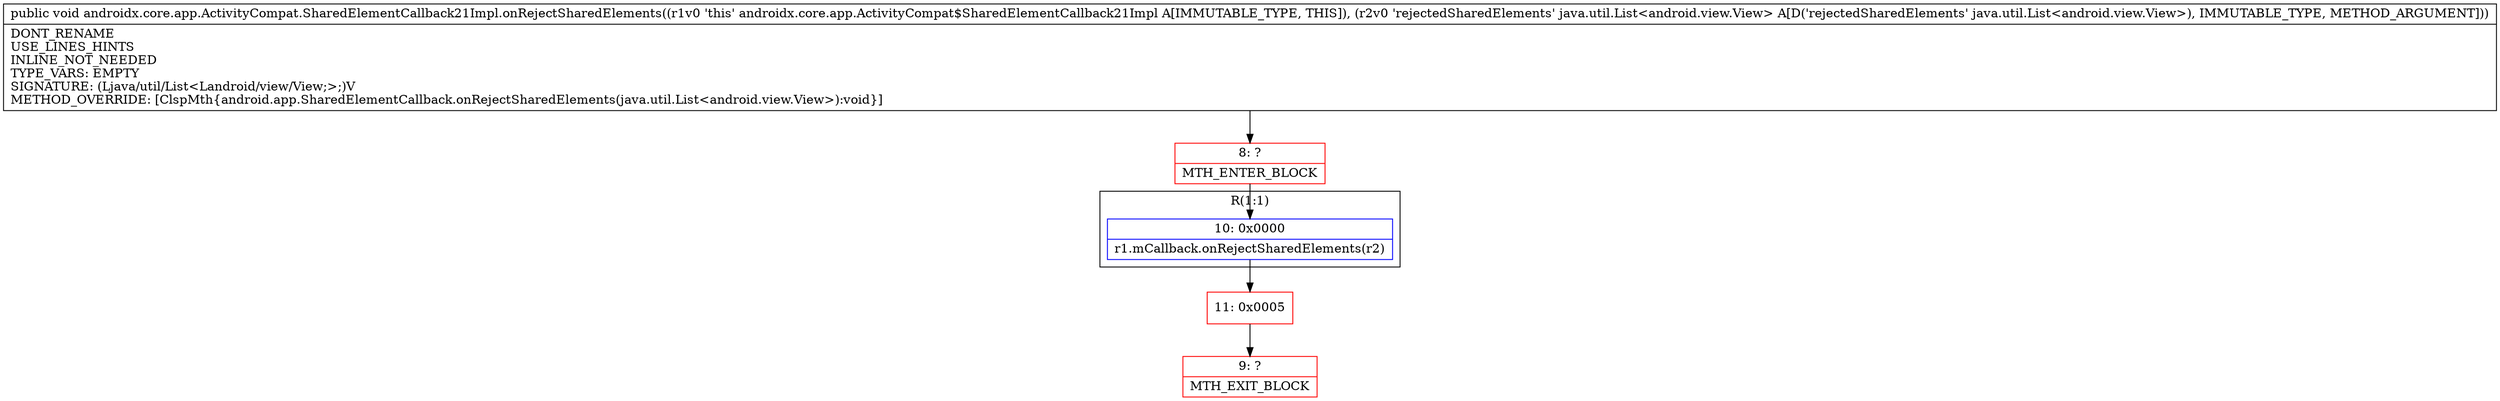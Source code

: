 digraph "CFG forandroidx.core.app.ActivityCompat.SharedElementCallback21Impl.onRejectSharedElements(Ljava\/util\/List;)V" {
subgraph cluster_Region_2012658091 {
label = "R(1:1)";
node [shape=record,color=blue];
Node_10 [shape=record,label="{10\:\ 0x0000|r1.mCallback.onRejectSharedElements(r2)\l}"];
}
Node_8 [shape=record,color=red,label="{8\:\ ?|MTH_ENTER_BLOCK\l}"];
Node_11 [shape=record,color=red,label="{11\:\ 0x0005}"];
Node_9 [shape=record,color=red,label="{9\:\ ?|MTH_EXIT_BLOCK\l}"];
MethodNode[shape=record,label="{public void androidx.core.app.ActivityCompat.SharedElementCallback21Impl.onRejectSharedElements((r1v0 'this' androidx.core.app.ActivityCompat$SharedElementCallback21Impl A[IMMUTABLE_TYPE, THIS]), (r2v0 'rejectedSharedElements' java.util.List\<android.view.View\> A[D('rejectedSharedElements' java.util.List\<android.view.View\>), IMMUTABLE_TYPE, METHOD_ARGUMENT]))  | DONT_RENAME\lUSE_LINES_HINTS\lINLINE_NOT_NEEDED\lTYPE_VARS: EMPTY\lSIGNATURE: (Ljava\/util\/List\<Landroid\/view\/View;\>;)V\lMETHOD_OVERRIDE: [ClspMth\{android.app.SharedElementCallback.onRejectSharedElements(java.util.List\<android.view.View\>):void\}]\l}"];
MethodNode -> Node_8;Node_10 -> Node_11;
Node_8 -> Node_10;
Node_11 -> Node_9;
}

